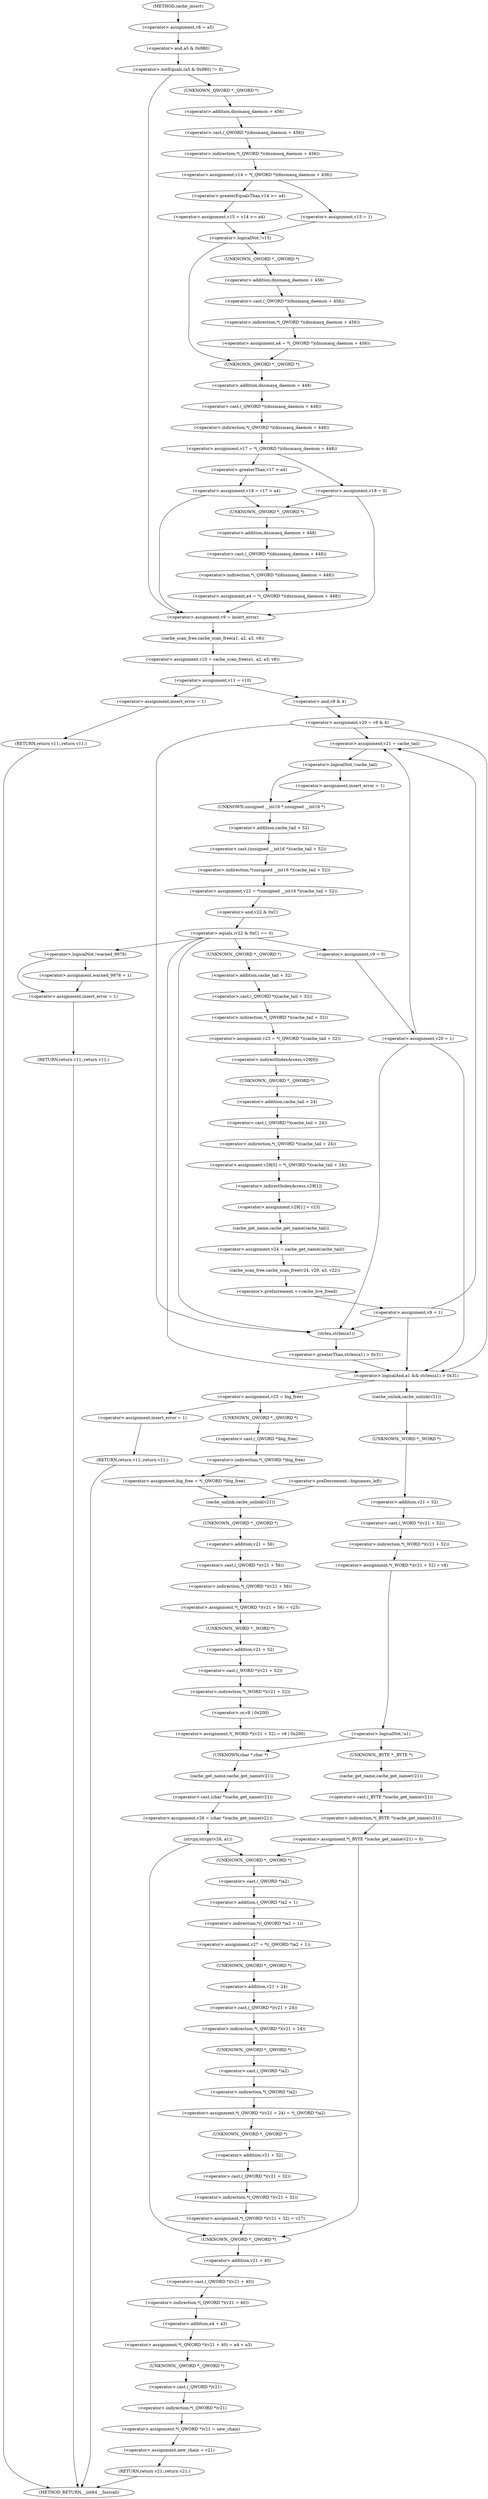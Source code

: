 digraph cache_insert {  
"1000144" [label = "(<operator>.assignment,v8 = a5)" ]
"1000148" [label = "(<operator>.notEquals,(a5 & 0x980) != 0)" ]
"1000149" [label = "(<operator>.and,a5 & 0x980)" ]
"1000154" [label = "(<operator>.assignment,v14 = *(_QWORD *)(dnsmasq_daemon + 456))" ]
"1000156" [label = "(<operator>.indirection,*(_QWORD *)(dnsmasq_daemon + 456))" ]
"1000157" [label = "(<operator>.cast,(_QWORD *)(dnsmasq_daemon + 456))" ]
"1000158" [label = "(UNKNOWN,_QWORD *,_QWORD *)" ]
"1000159" [label = "(<operator>.addition,dnsmasq_daemon + 456)" ]
"1000164" [label = "(<operator>.assignment,v15 = v14 >= a4)" ]
"1000166" [label = "(<operator>.greaterEqualsThan,v14 >= a4)" ]
"1000170" [label = "(<operator>.assignment,v15 = 1)" ]
"1000174" [label = "(<operator>.logicalNot,!v15)" ]
"1000176" [label = "(<operator>.assignment,a4 = *(_QWORD *)(dnsmasq_daemon + 456))" ]
"1000178" [label = "(<operator>.indirection,*(_QWORD *)(dnsmasq_daemon + 456))" ]
"1000179" [label = "(<operator>.cast,(_QWORD *)(dnsmasq_daemon + 456))" ]
"1000180" [label = "(UNKNOWN,_QWORD *,_QWORD *)" ]
"1000181" [label = "(<operator>.addition,dnsmasq_daemon + 456)" ]
"1000184" [label = "(<operator>.assignment,v17 = *(_QWORD *)(dnsmasq_daemon + 448))" ]
"1000186" [label = "(<operator>.indirection,*(_QWORD *)(dnsmasq_daemon + 448))" ]
"1000187" [label = "(<operator>.cast,(_QWORD *)(dnsmasq_daemon + 448))" ]
"1000188" [label = "(UNKNOWN,_QWORD *,_QWORD *)" ]
"1000189" [label = "(<operator>.addition,dnsmasq_daemon + 448)" ]
"1000194" [label = "(<operator>.assignment,v18 = v17 > a4)" ]
"1000196" [label = "(<operator>.greaterThan,v17 > a4)" ]
"1000200" [label = "(<operator>.assignment,v18 = 0)" ]
"1000205" [label = "(<operator>.assignment,a4 = *(_QWORD *)(dnsmasq_daemon + 448))" ]
"1000207" [label = "(<operator>.indirection,*(_QWORD *)(dnsmasq_daemon + 448))" ]
"1000208" [label = "(<operator>.cast,(_QWORD *)(dnsmasq_daemon + 448))" ]
"1000209" [label = "(UNKNOWN,_QWORD *,_QWORD *)" ]
"1000210" [label = "(<operator>.addition,dnsmasq_daemon + 448)" ]
"1000213" [label = "(<operator>.assignment,v9 = insert_error)" ]
"1000219" [label = "(<operator>.assignment,v10 = cache_scan_free(a1, a2, a3, v8))" ]
"1000221" [label = "(cache_scan_free,cache_scan_free(a1, a2, a3, v8))" ]
"1000226" [label = "(<operator>.assignment,v11 = v10)" ]
"1000233" [label = "(<operator>.assignment,insert_error = 1)" ]
"1000237" [label = "(RETURN,return v11;,return v11;)" ]
"1000239" [label = "(<operator>.assignment,v20 = v8 & 4)" ]
"1000241" [label = "(<operator>.and,v8 & 4)" ]
"1000247" [label = "(<operator>.assignment,v21 = cache_tail)" ]
"1000251" [label = "(<operator>.logicalNot,!cache_tail)" ]
"1000254" [label = "(<operator>.assignment,insert_error = 1)" ]
"1000258" [label = "(<operator>.assignment,v22 = *(unsigned __int16 *)(cache_tail + 52))" ]
"1000260" [label = "(<operator>.indirection,*(unsigned __int16 *)(cache_tail + 52))" ]
"1000261" [label = "(<operator>.cast,(unsigned __int16 *)(cache_tail + 52))" ]
"1000262" [label = "(UNKNOWN,unsigned __int16 *,unsigned __int16 *)" ]
"1000263" [label = "(<operator>.addition,cache_tail + 52)" ]
"1000267" [label = "(<operator>.equals,(v22 & 0xC) == 0)" ]
"1000268" [label = "(<operator>.and,v22 & 0xC)" ]
"1000277" [label = "(<operator>.logicalNot,!warned_9978)" ]
"1000280" [label = "(<operator>.assignment,warned_9978 = 1)" ]
"1000283" [label = "(<operator>.assignment,insert_error = 1)" ]
"1000286" [label = "(RETURN,return v11;,return v11;)" ]
"1000291" [label = "(<operator>.assignment,v23 = *(_QWORD *)(cache_tail + 32))" ]
"1000293" [label = "(<operator>.indirection,*(_QWORD *)(cache_tail + 32))" ]
"1000294" [label = "(<operator>.cast,(_QWORD *)(cache_tail + 32))" ]
"1000295" [label = "(UNKNOWN,_QWORD *,_QWORD *)" ]
"1000296" [label = "(<operator>.addition,cache_tail + 32)" ]
"1000299" [label = "(<operator>.assignment,v29[0] = *(_QWORD *)(cache_tail + 24))" ]
"1000300" [label = "(<operator>.indirectIndexAccess,v29[0])" ]
"1000303" [label = "(<operator>.indirection,*(_QWORD *)(cache_tail + 24))" ]
"1000304" [label = "(<operator>.cast,(_QWORD *)(cache_tail + 24))" ]
"1000305" [label = "(UNKNOWN,_QWORD *,_QWORD *)" ]
"1000306" [label = "(<operator>.addition,cache_tail + 24)" ]
"1000309" [label = "(<operator>.assignment,v29[1] = v23)" ]
"1000310" [label = "(<operator>.indirectIndexAccess,v29[1])" ]
"1000314" [label = "(<operator>.assignment,v24 = cache_get_name(cache_tail))" ]
"1000316" [label = "(cache_get_name,cache_get_name(cache_tail))" ]
"1000318" [label = "(cache_scan_free,cache_scan_free(v24, v29, a3, v22))" ]
"1000323" [label = "(<operator>.preIncrement,++cache_live_freed)" ]
"1000325" [label = "(<operator>.assignment,v9 = 1)" ]
"1000330" [label = "(<operator>.assignment,v9 = 0)" ]
"1000333" [label = "(<operator>.assignment,v20 = 1)" ]
"1000337" [label = "(<operator>.logicalAnd,a1 && strlen(a1) > 0x31)" ]
"1000339" [label = "(<operator>.greaterThan,strlen(a1) > 0x31)" ]
"1000340" [label = "(strlen,strlen(a1))" ]
"1000344" [label = "(<operator>.assignment,v25 = big_free)" ]
"1000350" [label = "(<operator>.assignment,big_free = *(_QWORD *)big_free)" ]
"1000352" [label = "(<operator>.indirection,*(_QWORD *)big_free)" ]
"1000353" [label = "(<operator>.cast,(_QWORD *)big_free)" ]
"1000354" [label = "(UNKNOWN,_QWORD *,_QWORD *)" ]
"1000359" [label = "(<operator>.assignment,insert_error = 1)" ]
"1000362" [label = "(RETURN,return v11;,return v11;)" ]
"1000366" [label = "(<operator>.preDecrement,--bignames_left)" ]
"1000368" [label = "(cache_unlink,cache_unlink(v21))" ]
"1000370" [label = "(<operator>.assignment,*(_QWORD *)(v21 + 56) = v25)" ]
"1000371" [label = "(<operator>.indirection,*(_QWORD *)(v21 + 56))" ]
"1000372" [label = "(<operator>.cast,(_QWORD *)(v21 + 56))" ]
"1000373" [label = "(UNKNOWN,_QWORD *,_QWORD *)" ]
"1000374" [label = "(<operator>.addition,v21 + 56)" ]
"1000378" [label = "(<operator>.assignment,*(_WORD *)(v21 + 52) = v8 | 0x200)" ]
"1000379" [label = "(<operator>.indirection,*(_WORD *)(v21 + 52))" ]
"1000380" [label = "(<operator>.cast,(_WORD *)(v21 + 52))" ]
"1000381" [label = "(UNKNOWN,_WORD *,_WORD *)" ]
"1000382" [label = "(<operator>.addition,v21 + 52)" ]
"1000385" [label = "(<operator>.or,v8 | 0x200)" ]
"1000390" [label = "(cache_unlink,cache_unlink(v21))" ]
"1000392" [label = "(<operator>.assignment,*(_WORD *)(v21 + 52) = v8)" ]
"1000393" [label = "(<operator>.indirection,*(_WORD *)(v21 + 52))" ]
"1000394" [label = "(<operator>.cast,(_WORD *)(v21 + 52))" ]
"1000395" [label = "(UNKNOWN,_WORD *,_WORD *)" ]
"1000396" [label = "(<operator>.addition,v21 + 52)" ]
"1000401" [label = "(<operator>.logicalNot,!a1)" ]
"1000404" [label = "(<operator>.assignment,*(_BYTE *)cache_get_name(v21) = 0)" ]
"1000405" [label = "(<operator>.indirection,*(_BYTE *)cache_get_name(v21))" ]
"1000406" [label = "(<operator>.cast,(_BYTE *)cache_get_name(v21))" ]
"1000407" [label = "(UNKNOWN,_BYTE *,_BYTE *)" ]
"1000408" [label = "(cache_get_name,cache_get_name(v21))" ]
"1000412" [label = "(<operator>.assignment,v26 = (char *)cache_get_name(v21))" ]
"1000414" [label = "(<operator>.cast,(char *)cache_get_name(v21))" ]
"1000415" [label = "(UNKNOWN,char *,char *)" ]
"1000416" [label = "(cache_get_name,cache_get_name(v21))" ]
"1000418" [label = "(strcpy,strcpy(v26, a1))" ]
"1000425" [label = "(<operator>.assignment,v27 = *((_QWORD *)a2 + 1))" ]
"1000427" [label = "(<operator>.indirection,*((_QWORD *)a2 + 1))" ]
"1000428" [label = "(<operator>.addition,(_QWORD *)a2 + 1)" ]
"1000429" [label = "(<operator>.cast,(_QWORD *)a2)" ]
"1000430" [label = "(UNKNOWN,_QWORD *,_QWORD *)" ]
"1000433" [label = "(<operator>.assignment,*(_QWORD *)(v21 + 24) = *(_QWORD *)a2)" ]
"1000434" [label = "(<operator>.indirection,*(_QWORD *)(v21 + 24))" ]
"1000435" [label = "(<operator>.cast,(_QWORD *)(v21 + 24))" ]
"1000436" [label = "(UNKNOWN,_QWORD *,_QWORD *)" ]
"1000437" [label = "(<operator>.addition,v21 + 24)" ]
"1000440" [label = "(<operator>.indirection,*(_QWORD *)a2)" ]
"1000441" [label = "(<operator>.cast,(_QWORD *)a2)" ]
"1000442" [label = "(UNKNOWN,_QWORD *,_QWORD *)" ]
"1000444" [label = "(<operator>.assignment,*(_QWORD *)(v21 + 32) = v27)" ]
"1000445" [label = "(<operator>.indirection,*(_QWORD *)(v21 + 32))" ]
"1000446" [label = "(<operator>.cast,(_QWORD *)(v21 + 32))" ]
"1000447" [label = "(UNKNOWN,_QWORD *,_QWORD *)" ]
"1000448" [label = "(<operator>.addition,v21 + 32)" ]
"1000452" [label = "(<operator>.assignment,*(_QWORD *)(v21 + 40) = a4 + a3)" ]
"1000453" [label = "(<operator>.indirection,*(_QWORD *)(v21 + 40))" ]
"1000454" [label = "(<operator>.cast,(_QWORD *)(v21 + 40))" ]
"1000455" [label = "(UNKNOWN,_QWORD *,_QWORD *)" ]
"1000456" [label = "(<operator>.addition,v21 + 40)" ]
"1000459" [label = "(<operator>.addition,a4 + a3)" ]
"1000462" [label = "(<operator>.assignment,*(_QWORD *)v21 = new_chain)" ]
"1000463" [label = "(<operator>.indirection,*(_QWORD *)v21)" ]
"1000464" [label = "(<operator>.cast,(_QWORD *)v21)" ]
"1000465" [label = "(UNKNOWN,_QWORD *,_QWORD *)" ]
"1000468" [label = "(<operator>.assignment,new_chain = v21)" ]
"1000471" [label = "(RETURN,return v21;,return v21;)" ]
"1000119" [label = "(METHOD,cache_insert)" ]
"1000473" [label = "(METHOD_RETURN,__int64 __fastcall)" ]
  "1000144" -> "1000149" 
  "1000148" -> "1000158" 
  "1000148" -> "1000213" 
  "1000149" -> "1000148" 
  "1000154" -> "1000166" 
  "1000154" -> "1000170" 
  "1000156" -> "1000154" 
  "1000157" -> "1000156" 
  "1000158" -> "1000159" 
  "1000159" -> "1000157" 
  "1000164" -> "1000174" 
  "1000166" -> "1000164" 
  "1000170" -> "1000174" 
  "1000174" -> "1000180" 
  "1000174" -> "1000188" 
  "1000176" -> "1000188" 
  "1000178" -> "1000176" 
  "1000179" -> "1000178" 
  "1000180" -> "1000181" 
  "1000181" -> "1000179" 
  "1000184" -> "1000196" 
  "1000184" -> "1000200" 
  "1000186" -> "1000184" 
  "1000187" -> "1000186" 
  "1000188" -> "1000189" 
  "1000189" -> "1000187" 
  "1000194" -> "1000209" 
  "1000194" -> "1000213" 
  "1000196" -> "1000194" 
  "1000200" -> "1000209" 
  "1000200" -> "1000213" 
  "1000205" -> "1000213" 
  "1000207" -> "1000205" 
  "1000208" -> "1000207" 
  "1000209" -> "1000210" 
  "1000210" -> "1000208" 
  "1000213" -> "1000221" 
  "1000219" -> "1000226" 
  "1000221" -> "1000219" 
  "1000226" -> "1000233" 
  "1000226" -> "1000241" 
  "1000233" -> "1000237" 
  "1000237" -> "1000473" 
  "1000239" -> "1000247" 
  "1000239" -> "1000337" 
  "1000239" -> "1000340" 
  "1000241" -> "1000239" 
  "1000247" -> "1000251" 
  "1000251" -> "1000254" 
  "1000251" -> "1000262" 
  "1000254" -> "1000262" 
  "1000258" -> "1000268" 
  "1000260" -> "1000258" 
  "1000261" -> "1000260" 
  "1000262" -> "1000263" 
  "1000263" -> "1000261" 
  "1000267" -> "1000337" 
  "1000267" -> "1000340" 
  "1000267" -> "1000277" 
  "1000267" -> "1000295" 
  "1000267" -> "1000330" 
  "1000268" -> "1000267" 
  "1000277" -> "1000280" 
  "1000277" -> "1000283" 
  "1000280" -> "1000283" 
  "1000283" -> "1000286" 
  "1000286" -> "1000473" 
  "1000291" -> "1000300" 
  "1000293" -> "1000291" 
  "1000294" -> "1000293" 
  "1000295" -> "1000296" 
  "1000296" -> "1000294" 
  "1000299" -> "1000310" 
  "1000300" -> "1000305" 
  "1000303" -> "1000299" 
  "1000304" -> "1000303" 
  "1000305" -> "1000306" 
  "1000306" -> "1000304" 
  "1000309" -> "1000316" 
  "1000310" -> "1000309" 
  "1000314" -> "1000318" 
  "1000316" -> "1000314" 
  "1000318" -> "1000323" 
  "1000323" -> "1000325" 
  "1000325" -> "1000247" 
  "1000325" -> "1000337" 
  "1000325" -> "1000340" 
  "1000330" -> "1000333" 
  "1000333" -> "1000247" 
  "1000333" -> "1000337" 
  "1000333" -> "1000340" 
  "1000337" -> "1000344" 
  "1000337" -> "1000390" 
  "1000339" -> "1000337" 
  "1000340" -> "1000339" 
  "1000344" -> "1000354" 
  "1000344" -> "1000359" 
  "1000350" -> "1000368" 
  "1000352" -> "1000350" 
  "1000353" -> "1000352" 
  "1000354" -> "1000353" 
  "1000359" -> "1000362" 
  "1000362" -> "1000473" 
  "1000366" -> "1000368" 
  "1000368" -> "1000373" 
  "1000370" -> "1000381" 
  "1000371" -> "1000370" 
  "1000372" -> "1000371" 
  "1000373" -> "1000374" 
  "1000374" -> "1000372" 
  "1000378" -> "1000415" 
  "1000379" -> "1000385" 
  "1000380" -> "1000379" 
  "1000381" -> "1000382" 
  "1000382" -> "1000380" 
  "1000385" -> "1000378" 
  "1000390" -> "1000395" 
  "1000392" -> "1000401" 
  "1000393" -> "1000392" 
  "1000394" -> "1000393" 
  "1000395" -> "1000396" 
  "1000396" -> "1000394" 
  "1000401" -> "1000407" 
  "1000401" -> "1000415" 
  "1000404" -> "1000455" 
  "1000404" -> "1000430" 
  "1000405" -> "1000404" 
  "1000406" -> "1000405" 
  "1000407" -> "1000408" 
  "1000408" -> "1000406" 
  "1000412" -> "1000418" 
  "1000414" -> "1000412" 
  "1000415" -> "1000416" 
  "1000416" -> "1000414" 
  "1000418" -> "1000455" 
  "1000418" -> "1000430" 
  "1000425" -> "1000436" 
  "1000427" -> "1000425" 
  "1000428" -> "1000427" 
  "1000429" -> "1000428" 
  "1000430" -> "1000429" 
  "1000433" -> "1000447" 
  "1000434" -> "1000442" 
  "1000435" -> "1000434" 
  "1000436" -> "1000437" 
  "1000437" -> "1000435" 
  "1000440" -> "1000433" 
  "1000441" -> "1000440" 
  "1000442" -> "1000441" 
  "1000444" -> "1000455" 
  "1000445" -> "1000444" 
  "1000446" -> "1000445" 
  "1000447" -> "1000448" 
  "1000448" -> "1000446" 
  "1000452" -> "1000465" 
  "1000453" -> "1000459" 
  "1000454" -> "1000453" 
  "1000455" -> "1000456" 
  "1000456" -> "1000454" 
  "1000459" -> "1000452" 
  "1000462" -> "1000468" 
  "1000463" -> "1000462" 
  "1000464" -> "1000463" 
  "1000465" -> "1000464" 
  "1000468" -> "1000471" 
  "1000471" -> "1000473" 
  "1000119" -> "1000144" 
}
